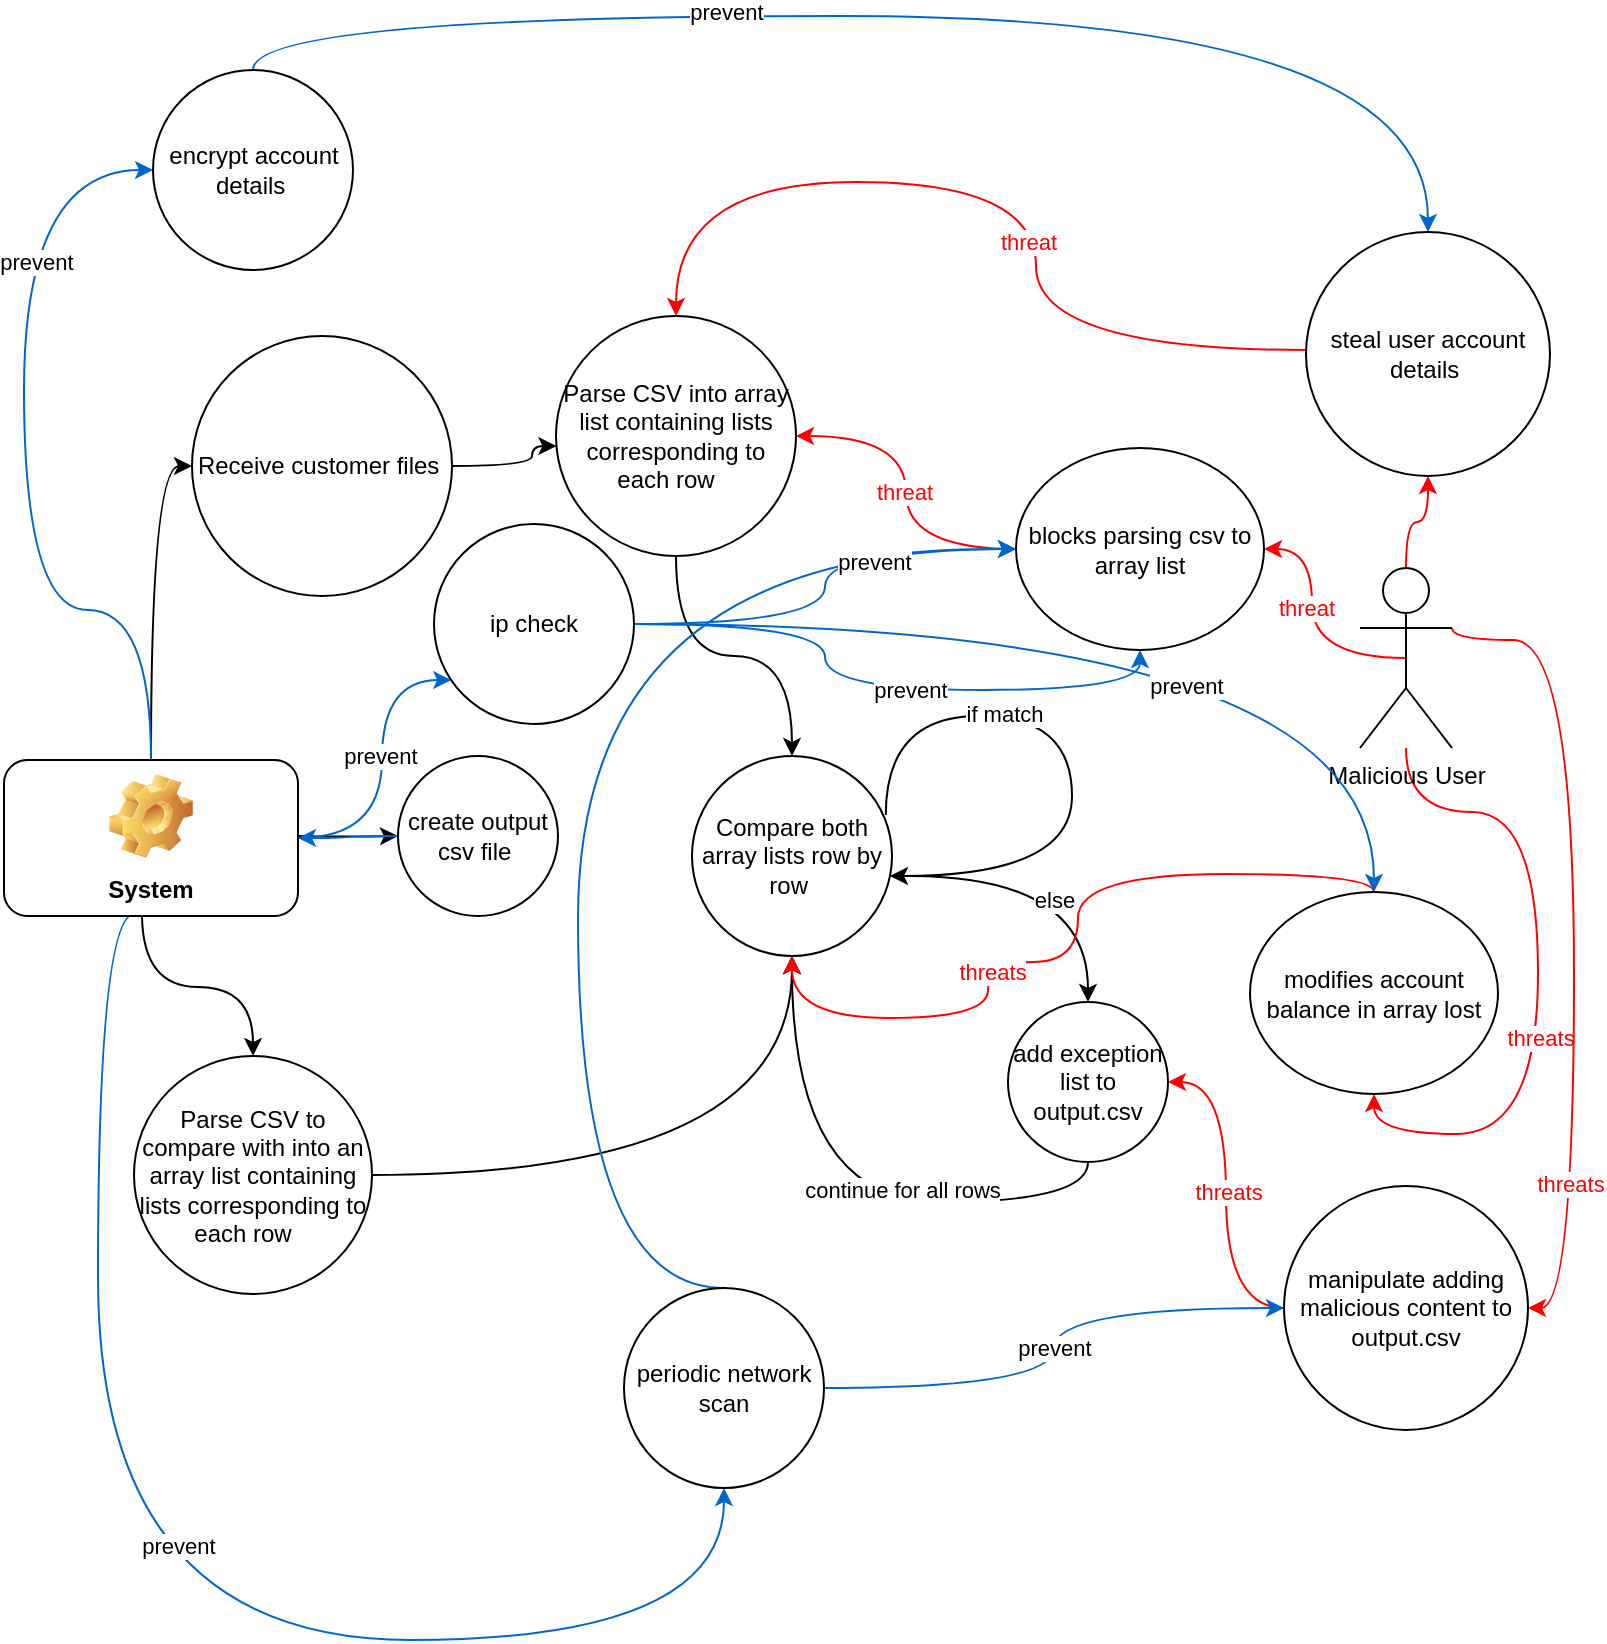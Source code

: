 <mxfile version="20.0.4" type="github">
  <diagram id="ypMhJz91cpn1MqjeLnP9" name="Page-1">
    <mxGraphModel dx="1186" dy="811" grid="0" gridSize="10" guides="1" tooltips="1" connect="1" arrows="1" fold="1" page="1" pageScale="1" pageWidth="827" pageHeight="1169" math="0" shadow="0">
      <root>
        <mxCell id="0" />
        <mxCell id="1" parent="0" />
        <mxCell id="4SS2FwS2F6CoJK4nkJKZ-31" style="edgeStyle=orthogonalEdgeStyle;curved=1;orthogonalLoop=1;jettySize=auto;html=1;strokeColor=default;" edge="1" parent="1" source="4SS2FwS2F6CoJK4nkJKZ-1" target="4SS2FwS2F6CoJK4nkJKZ-9">
          <mxGeometry relative="1" as="geometry">
            <Array as="points">
              <mxPoint x="275" y="453" />
              <mxPoint x="275" y="443" />
            </Array>
          </mxGeometry>
        </mxCell>
        <mxCell id="4SS2FwS2F6CoJK4nkJKZ-1" value="Receive customer files&amp;nbsp;" style="ellipse;whiteSpace=wrap;html=1;aspect=fixed;" vertex="1" parent="1">
          <mxGeometry x="105" y="388" width="130" height="130" as="geometry" />
        </mxCell>
        <mxCell id="4SS2FwS2F6CoJK4nkJKZ-33" style="edgeStyle=orthogonalEdgeStyle;curved=1;orthogonalLoop=1;jettySize=auto;html=1;exitX=0.5;exitY=0.5;exitDx=0;exitDy=0;exitPerimeter=0;strokeColor=#FF0000;" edge="1" parent="1" source="4SS2FwS2F6CoJK4nkJKZ-2" target="4SS2FwS2F6CoJK4nkJKZ-32">
          <mxGeometry relative="1" as="geometry" />
        </mxCell>
        <mxCell id="4SS2FwS2F6CoJK4nkJKZ-35" value="threat" style="edgeLabel;html=1;align=center;verticalAlign=middle;resizable=0;points=[];fontColor=#FF0000;" vertex="1" connectable="0" parent="4SS2FwS2F6CoJK4nkJKZ-33">
          <mxGeometry x="0.158" y="3" relative="1" as="geometry">
            <mxPoint as="offset" />
          </mxGeometry>
        </mxCell>
        <mxCell id="4SS2FwS2F6CoJK4nkJKZ-42" style="edgeStyle=orthogonalEdgeStyle;curved=1;orthogonalLoop=1;jettySize=auto;html=1;entryX=0.5;entryY=1;entryDx=0;entryDy=0;fontColor=#FF0000;strokeColor=#FF0000;" edge="1" parent="1" source="4SS2FwS2F6CoJK4nkJKZ-2" target="4SS2FwS2F6CoJK4nkJKZ-39">
          <mxGeometry relative="1" as="geometry">
            <Array as="points">
              <mxPoint x="712" y="626" />
              <mxPoint x="778" y="626" />
              <mxPoint x="778" y="787" />
              <mxPoint x="696" y="787" />
            </Array>
          </mxGeometry>
        </mxCell>
        <mxCell id="4SS2FwS2F6CoJK4nkJKZ-45" value="threats" style="edgeLabel;html=1;align=center;verticalAlign=middle;resizable=0;points=[];fontColor=#FF0000;" vertex="1" connectable="0" parent="4SS2FwS2F6CoJK4nkJKZ-42">
          <mxGeometry x="0.165" y="1" relative="1" as="geometry">
            <mxPoint as="offset" />
          </mxGeometry>
        </mxCell>
        <mxCell id="4SS2FwS2F6CoJK4nkJKZ-50" style="edgeStyle=orthogonalEdgeStyle;curved=1;orthogonalLoop=1;jettySize=auto;html=1;entryX=1;entryY=0.5;entryDx=0;entryDy=0;fontColor=#FF0000;strokeColor=#FF0000;exitX=1;exitY=0.333;exitDx=0;exitDy=0;exitPerimeter=0;" edge="1" parent="1" source="4SS2FwS2F6CoJK4nkJKZ-2" target="4SS2FwS2F6CoJK4nkJKZ-47">
          <mxGeometry relative="1" as="geometry">
            <Array as="points">
              <mxPoint x="796" y="540" />
              <mxPoint x="796" y="874" />
            </Array>
          </mxGeometry>
        </mxCell>
        <mxCell id="4SS2FwS2F6CoJK4nkJKZ-51" value="threats" style="edgeLabel;html=1;align=center;verticalAlign=middle;resizable=0;points=[];fontColor=#FF0000;" vertex="1" connectable="0" parent="4SS2FwS2F6CoJK4nkJKZ-50">
          <mxGeometry x="0.597" y="-2" relative="1" as="geometry">
            <mxPoint as="offset" />
          </mxGeometry>
        </mxCell>
        <mxCell id="4SS2FwS2F6CoJK4nkJKZ-74" style="edgeStyle=orthogonalEdgeStyle;curved=1;orthogonalLoop=1;jettySize=auto;html=1;fontColor=#000000;strokeColor=#FF0000;" edge="1" parent="1" source="4SS2FwS2F6CoJK4nkJKZ-2" target="4SS2FwS2F6CoJK4nkJKZ-57">
          <mxGeometry relative="1" as="geometry" />
        </mxCell>
        <mxCell id="4SS2FwS2F6CoJK4nkJKZ-2" value="Malicious User" style="shape=umlActor;verticalLabelPosition=bottom;verticalAlign=top;html=1;outlineConnect=0;" vertex="1" parent="1">
          <mxGeometry x="689" y="504" width="46" height="90" as="geometry" />
        </mxCell>
        <mxCell id="4SS2FwS2F6CoJK4nkJKZ-8" style="edgeStyle=orthogonalEdgeStyle;orthogonalLoop=1;jettySize=auto;html=1;entryX=0;entryY=0.5;entryDx=0;entryDy=0;curved=1;exitX=0.5;exitY=0;exitDx=0;exitDy=0;" edge="1" parent="1" source="4SS2FwS2F6CoJK4nkJKZ-7" target="4SS2FwS2F6CoJK4nkJKZ-1">
          <mxGeometry relative="1" as="geometry">
            <mxPoint x="80" y="598" as="sourcePoint" />
          </mxGeometry>
        </mxCell>
        <mxCell id="4SS2FwS2F6CoJK4nkJKZ-12" style="edgeStyle=orthogonalEdgeStyle;orthogonalLoop=1;jettySize=auto;html=1;curved=1;" edge="1" parent="1" target="4SS2FwS2F6CoJK4nkJKZ-11">
          <mxGeometry relative="1" as="geometry">
            <mxPoint x="80" y="678" as="sourcePoint" />
          </mxGeometry>
        </mxCell>
        <mxCell id="4SS2FwS2F6CoJK4nkJKZ-18" style="edgeStyle=orthogonalEdgeStyle;orthogonalLoop=1;jettySize=auto;html=1;exitX=1;exitY=0.5;exitDx=0;exitDy=0;curved=1;" edge="1" parent="1" target="4SS2FwS2F6CoJK4nkJKZ-17">
          <mxGeometry relative="1" as="geometry">
            <mxPoint x="155" y="638" as="sourcePoint" />
          </mxGeometry>
        </mxCell>
        <mxCell id="4SS2FwS2F6CoJK4nkJKZ-59" style="edgeStyle=orthogonalEdgeStyle;curved=1;orthogonalLoop=1;jettySize=auto;html=1;entryX=0;entryY=0.5;entryDx=0;entryDy=0;fontColor=#000000;strokeColor=#0066CC;" edge="1" parent="1" source="4SS2FwS2F6CoJK4nkJKZ-7" target="4SS2FwS2F6CoJK4nkJKZ-52">
          <mxGeometry relative="1" as="geometry">
            <Array as="points">
              <mxPoint x="85" y="525" />
              <mxPoint x="21" y="525" />
              <mxPoint x="21" y="305" />
            </Array>
          </mxGeometry>
        </mxCell>
        <mxCell id="4SS2FwS2F6CoJK4nkJKZ-60" value="prevent" style="edgeLabel;html=1;align=center;verticalAlign=middle;resizable=0;points=[];fontColor=#000000;" vertex="1" connectable="0" parent="4SS2FwS2F6CoJK4nkJKZ-59">
          <mxGeometry x="0.477" y="-6" relative="1" as="geometry">
            <mxPoint as="offset" />
          </mxGeometry>
        </mxCell>
        <mxCell id="4SS2FwS2F6CoJK4nkJKZ-63" style="edgeStyle=orthogonalEdgeStyle;curved=1;orthogonalLoop=1;jettySize=auto;html=1;fontColor=#000000;strokeColor=#0066CC;" edge="1" parent="1" source="4SS2FwS2F6CoJK4nkJKZ-7" target="4SS2FwS2F6CoJK4nkJKZ-54">
          <mxGeometry relative="1" as="geometry">
            <Array as="points">
              <mxPoint x="200" y="639" />
              <mxPoint x="200" y="560" />
            </Array>
          </mxGeometry>
        </mxCell>
        <mxCell id="4SS2FwS2F6CoJK4nkJKZ-66" value="prevent" style="edgeLabel;html=1;align=center;verticalAlign=middle;resizable=0;points=[];fontColor=#000000;" vertex="1" connectable="0" parent="4SS2FwS2F6CoJK4nkJKZ-63">
          <mxGeometry x="-0.266" y="-1" relative="1" as="geometry">
            <mxPoint x="-2" y="-26" as="offset" />
          </mxGeometry>
        </mxCell>
        <mxCell id="4SS2FwS2F6CoJK4nkJKZ-64" style="edgeStyle=orthogonalEdgeStyle;curved=1;orthogonalLoop=1;jettySize=auto;html=1;entryX=0.5;entryY=1;entryDx=0;entryDy=0;fontColor=#000000;strokeColor=#0066CC;exitX=0.444;exitY=0.987;exitDx=0;exitDy=0;exitPerimeter=0;" edge="1" parent="1" source="4SS2FwS2F6CoJK4nkJKZ-7" target="4SS2FwS2F6CoJK4nkJKZ-53">
          <mxGeometry relative="1" as="geometry">
            <mxPoint x="80" y="683" as="sourcePoint" />
            <Array as="points">
              <mxPoint x="58" y="677" />
              <mxPoint x="58" y="1040" />
              <mxPoint x="371" y="1040" />
            </Array>
          </mxGeometry>
        </mxCell>
        <mxCell id="4SS2FwS2F6CoJK4nkJKZ-65" value="prevent" style="edgeLabel;html=1;align=center;verticalAlign=middle;resizable=0;points=[];fontColor=#000000;" vertex="1" connectable="0" parent="4SS2FwS2F6CoJK4nkJKZ-64">
          <mxGeometry x="-0.137" y="24" relative="1" as="geometry">
            <mxPoint x="16" y="2" as="offset" />
          </mxGeometry>
        </mxCell>
        <mxCell id="4SS2FwS2F6CoJK4nkJKZ-7" value="System" style="label;whiteSpace=wrap;html=1;align=center;verticalAlign=bottom;spacingLeft=0;spacingBottom=4;imageAlign=center;imageVerticalAlign=top;image=img/clipart/Gear_128x128.png" vertex="1" parent="1">
          <mxGeometry x="11" y="600" width="147" height="78" as="geometry" />
        </mxCell>
        <mxCell id="4SS2FwS2F6CoJK4nkJKZ-15" style="edgeStyle=orthogonalEdgeStyle;orthogonalLoop=1;jettySize=auto;html=1;curved=1;" edge="1" parent="1" source="4SS2FwS2F6CoJK4nkJKZ-9" target="4SS2FwS2F6CoJK4nkJKZ-14">
          <mxGeometry relative="1" as="geometry" />
        </mxCell>
        <mxCell id="4SS2FwS2F6CoJK4nkJKZ-9" value="Parse CSV into array list containing lists corresponding to each row &amp;nbsp;&amp;nbsp;" style="ellipse;whiteSpace=wrap;html=1;aspect=fixed;" vertex="1" parent="1">
          <mxGeometry x="287" y="378" width="120" height="120" as="geometry" />
        </mxCell>
        <mxCell id="4SS2FwS2F6CoJK4nkJKZ-19" style="edgeStyle=orthogonalEdgeStyle;orthogonalLoop=1;jettySize=auto;html=1;curved=1;" edge="1" parent="1" source="4SS2FwS2F6CoJK4nkJKZ-11" target="4SS2FwS2F6CoJK4nkJKZ-14">
          <mxGeometry relative="1" as="geometry" />
        </mxCell>
        <mxCell id="4SS2FwS2F6CoJK4nkJKZ-11" value="Parse CSV to compare with into an array list&amp;nbsp;containing lists corresponding to each row &amp;nbsp;&amp;nbsp;" style="ellipse;whiteSpace=wrap;html=1;aspect=fixed;" vertex="1" parent="1">
          <mxGeometry x="76" y="748" width="119" height="119" as="geometry" />
        </mxCell>
        <mxCell id="4SS2FwS2F6CoJK4nkJKZ-24" style="edgeStyle=orthogonalEdgeStyle;orthogonalLoop=1;jettySize=auto;html=1;curved=1;" edge="1" parent="1" target="4SS2FwS2F6CoJK4nkJKZ-21">
          <mxGeometry relative="1" as="geometry">
            <mxPoint x="465" y="658" as="sourcePoint" />
          </mxGeometry>
        </mxCell>
        <mxCell id="4SS2FwS2F6CoJK4nkJKZ-27" value="else" style="edgeLabel;html=1;align=center;verticalAlign=middle;resizable=0;points=[];" vertex="1" connectable="0" parent="4SS2FwS2F6CoJK4nkJKZ-24">
          <mxGeometry x="0.028" y="-2" relative="1" as="geometry">
            <mxPoint x="-7" y="9" as="offset" />
          </mxGeometry>
        </mxCell>
        <mxCell id="4SS2FwS2F6CoJK4nkJKZ-25" style="edgeStyle=orthogonalEdgeStyle;orthogonalLoop=1;jettySize=auto;html=1;exitX=0.969;exitY=0.295;exitDx=0;exitDy=0;exitPerimeter=0;curved=1;strokeColor=default;" edge="1" parent="1" source="4SS2FwS2F6CoJK4nkJKZ-14" target="4SS2FwS2F6CoJK4nkJKZ-14">
          <mxGeometry relative="1" as="geometry">
            <mxPoint x="555" y="578" as="targetPoint" />
            <Array as="points">
              <mxPoint x="452" y="578" />
              <mxPoint x="545" y="578" />
              <mxPoint x="545" y="658" />
            </Array>
          </mxGeometry>
        </mxCell>
        <mxCell id="4SS2FwS2F6CoJK4nkJKZ-26" value="if match" style="edgeLabel;html=1;align=center;verticalAlign=middle;resizable=0;points=[];" vertex="1" connectable="0" parent="4SS2FwS2F6CoJK4nkJKZ-25">
          <mxGeometry x="-0.311" y="1" relative="1" as="geometry">
            <mxPoint as="offset" />
          </mxGeometry>
        </mxCell>
        <mxCell id="4SS2FwS2F6CoJK4nkJKZ-14" value="Compare both array lists row by row&amp;nbsp;" style="ellipse;whiteSpace=wrap;html=1;aspect=fixed;" vertex="1" parent="1">
          <mxGeometry x="355" y="598" width="100" height="100" as="geometry" />
        </mxCell>
        <mxCell id="4SS2FwS2F6CoJK4nkJKZ-68" value="" style="edgeStyle=orthogonalEdgeStyle;curved=1;orthogonalLoop=1;jettySize=auto;html=1;fontColor=#000000;strokeColor=#0066CC;" edge="1" parent="1" source="4SS2FwS2F6CoJK4nkJKZ-17" target="4SS2FwS2F6CoJK4nkJKZ-7">
          <mxGeometry relative="1" as="geometry" />
        </mxCell>
        <mxCell id="4SS2FwS2F6CoJK4nkJKZ-17" value="create output csv file&amp;nbsp;" style="ellipse;whiteSpace=wrap;html=1;aspect=fixed;" vertex="1" parent="1">
          <mxGeometry x="208" y="598" width="80" height="80" as="geometry" />
        </mxCell>
        <mxCell id="4SS2FwS2F6CoJK4nkJKZ-29" style="edgeStyle=orthogonalEdgeStyle;curved=1;orthogonalLoop=1;jettySize=auto;html=1;strokeColor=default;exitX=0.5;exitY=1;exitDx=0;exitDy=0;" edge="1" parent="1" source="4SS2FwS2F6CoJK4nkJKZ-21" target="4SS2FwS2F6CoJK4nkJKZ-14">
          <mxGeometry relative="1" as="geometry" />
        </mxCell>
        <mxCell id="4SS2FwS2F6CoJK4nkJKZ-30" value="continue for all rows" style="edgeLabel;html=1;align=center;verticalAlign=middle;resizable=0;points=[];" vertex="1" connectable="0" parent="4SS2FwS2F6CoJK4nkJKZ-29">
          <mxGeometry x="-0.225" y="-6" relative="1" as="geometry">
            <mxPoint as="offset" />
          </mxGeometry>
        </mxCell>
        <mxCell id="4SS2FwS2F6CoJK4nkJKZ-21" value="add exception list to output.csv" style="ellipse;whiteSpace=wrap;html=1;aspect=fixed;" vertex="1" parent="1">
          <mxGeometry x="513" y="721" width="80" height="80" as="geometry" />
        </mxCell>
        <mxCell id="4SS2FwS2F6CoJK4nkJKZ-34" style="edgeStyle=orthogonalEdgeStyle;curved=1;orthogonalLoop=1;jettySize=auto;html=1;strokeColor=#FF0000;" edge="1" parent="1" source="4SS2FwS2F6CoJK4nkJKZ-32" target="4SS2FwS2F6CoJK4nkJKZ-9">
          <mxGeometry relative="1" as="geometry" />
        </mxCell>
        <mxCell id="4SS2FwS2F6CoJK4nkJKZ-38" value="threat" style="edgeLabel;html=1;align=center;verticalAlign=middle;resizable=0;points=[];fontColor=#FF0000;" vertex="1" connectable="0" parent="4SS2FwS2F6CoJK4nkJKZ-34">
          <mxGeometry y="1" relative="1" as="geometry">
            <mxPoint as="offset" />
          </mxGeometry>
        </mxCell>
        <mxCell id="4SS2FwS2F6CoJK4nkJKZ-32" value="blocks parsing csv to array list" style="ellipse;whiteSpace=wrap;html=1;" vertex="1" parent="1">
          <mxGeometry x="517" y="444" width="124" height="101" as="geometry" />
        </mxCell>
        <mxCell id="4SS2FwS2F6CoJK4nkJKZ-43" style="edgeStyle=orthogonalEdgeStyle;curved=1;orthogonalLoop=1;jettySize=auto;html=1;fontColor=#FF0000;strokeColor=#FF0000;" edge="1" parent="1" source="4SS2FwS2F6CoJK4nkJKZ-39">
          <mxGeometry relative="1" as="geometry">
            <mxPoint x="405" y="698" as="targetPoint" />
            <Array as="points">
              <mxPoint x="696" y="657" />
              <mxPoint x="548" y="657" />
              <mxPoint x="548" y="701" />
              <mxPoint x="503" y="701" />
              <mxPoint x="503" y="729" />
              <mxPoint x="405" y="729" />
            </Array>
          </mxGeometry>
        </mxCell>
        <mxCell id="4SS2FwS2F6CoJK4nkJKZ-44" value="threats" style="edgeLabel;html=1;align=center;verticalAlign=middle;resizable=0;points=[];fontColor=#FF0000;" vertex="1" connectable="0" parent="4SS2FwS2F6CoJK4nkJKZ-43">
          <mxGeometry x="0.192" relative="1" as="geometry">
            <mxPoint x="-4" y="5" as="offset" />
          </mxGeometry>
        </mxCell>
        <mxCell id="4SS2FwS2F6CoJK4nkJKZ-39" value="modifies account balance in array lost" style="ellipse;whiteSpace=wrap;html=1;" vertex="1" parent="1">
          <mxGeometry x="634" y="666" width="124" height="101" as="geometry" />
        </mxCell>
        <mxCell id="4SS2FwS2F6CoJK4nkJKZ-48" style="edgeStyle=orthogonalEdgeStyle;curved=1;orthogonalLoop=1;jettySize=auto;html=1;entryX=1;entryY=0.5;entryDx=0;entryDy=0;fontColor=#000000;strokeColor=#FF0000;" edge="1" parent="1" source="4SS2FwS2F6CoJK4nkJKZ-47" target="4SS2FwS2F6CoJK4nkJKZ-21">
          <mxGeometry relative="1" as="geometry" />
        </mxCell>
        <mxCell id="4SS2FwS2F6CoJK4nkJKZ-49" value="&lt;font color=&quot;#ff0000&quot;&gt;threats&lt;/font&gt;" style="edgeLabel;html=1;align=center;verticalAlign=middle;resizable=0;points=[];fontColor=#000000;" vertex="1" connectable="0" parent="4SS2FwS2F6CoJK4nkJKZ-48">
          <mxGeometry x="0.021" y="-1" relative="1" as="geometry">
            <mxPoint as="offset" />
          </mxGeometry>
        </mxCell>
        <mxCell id="4SS2FwS2F6CoJK4nkJKZ-47" value="&lt;font color=&quot;#000000&quot;&gt;manipulate adding malicious content to output.csv&lt;/font&gt;" style="ellipse;whiteSpace=wrap;html=1;aspect=fixed;fontColor=#FF0000;" vertex="1" parent="1">
          <mxGeometry x="651" y="813" width="122" height="122" as="geometry" />
        </mxCell>
        <mxCell id="4SS2FwS2F6CoJK4nkJKZ-61" style="edgeStyle=orthogonalEdgeStyle;curved=1;orthogonalLoop=1;jettySize=auto;html=1;entryX=0.5;entryY=0;entryDx=0;entryDy=0;fontColor=#000000;strokeColor=#0066CC;" edge="1" parent="1" source="4SS2FwS2F6CoJK4nkJKZ-52" target="4SS2FwS2F6CoJK4nkJKZ-57">
          <mxGeometry relative="1" as="geometry">
            <Array as="points">
              <mxPoint x="136" y="228" />
              <mxPoint x="723" y="228" />
            </Array>
          </mxGeometry>
        </mxCell>
        <mxCell id="4SS2FwS2F6CoJK4nkJKZ-62" value="prevent" style="edgeLabel;html=1;align=center;verticalAlign=middle;resizable=0;points=[];fontColor=#000000;" vertex="1" connectable="0" parent="4SS2FwS2F6CoJK4nkJKZ-61">
          <mxGeometry x="-0.276" y="-5" relative="1" as="geometry">
            <mxPoint x="2" y="-7" as="offset" />
          </mxGeometry>
        </mxCell>
        <mxCell id="4SS2FwS2F6CoJK4nkJKZ-52" value="&lt;font color=&quot;#000000&quot;&gt;encrypt account details&amp;nbsp;&lt;/font&gt;" style="ellipse;whiteSpace=wrap;html=1;aspect=fixed;fontColor=#FF0000;" vertex="1" parent="1">
          <mxGeometry x="85.5" y="255" width="100" height="100" as="geometry" />
        </mxCell>
        <mxCell id="4SS2FwS2F6CoJK4nkJKZ-71" value="prevent" style="edgeStyle=orthogonalEdgeStyle;curved=1;orthogonalLoop=1;jettySize=auto;html=1;entryX=0;entryY=0.5;entryDx=0;entryDy=0;fontColor=#000000;strokeColor=#0066CC;" edge="1" parent="1" source="4SS2FwS2F6CoJK4nkJKZ-53" target="4SS2FwS2F6CoJK4nkJKZ-47">
          <mxGeometry relative="1" as="geometry" />
        </mxCell>
        <mxCell id="4SS2FwS2F6CoJK4nkJKZ-78" style="edgeStyle=orthogonalEdgeStyle;curved=1;orthogonalLoop=1;jettySize=auto;html=1;entryX=0;entryY=0.5;entryDx=0;entryDy=0;fontColor=#000000;strokeColor=#0066CC;exitX=0.5;exitY=0;exitDx=0;exitDy=0;" edge="1" parent="1" source="4SS2FwS2F6CoJK4nkJKZ-53" target="4SS2FwS2F6CoJK4nkJKZ-32">
          <mxGeometry relative="1" as="geometry">
            <Array as="points">
              <mxPoint x="298" y="864" />
              <mxPoint x="298" y="494" />
            </Array>
          </mxGeometry>
        </mxCell>
        <mxCell id="4SS2FwS2F6CoJK4nkJKZ-53" value="&lt;font color=&quot;#000000&quot;&gt;periodic network scan&lt;/font&gt;" style="ellipse;whiteSpace=wrap;html=1;aspect=fixed;fontColor=#FF0000;" vertex="1" parent="1">
          <mxGeometry x="321" y="864" width="100" height="100" as="geometry" />
        </mxCell>
        <mxCell id="4SS2FwS2F6CoJK4nkJKZ-69" style="edgeStyle=orthogonalEdgeStyle;curved=1;orthogonalLoop=1;jettySize=auto;html=1;fontColor=#000000;strokeColor=#0066CC;" edge="1" parent="1" source="4SS2FwS2F6CoJK4nkJKZ-54" target="4SS2FwS2F6CoJK4nkJKZ-32">
          <mxGeometry relative="1" as="geometry">
            <mxPoint x="452" y="532" as="targetPoint" />
          </mxGeometry>
        </mxCell>
        <mxCell id="4SS2FwS2F6CoJK4nkJKZ-72" value="prevent" style="edgeLabel;html=1;align=center;verticalAlign=middle;resizable=0;points=[];fontColor=#000000;" vertex="1" connectable="0" parent="4SS2FwS2F6CoJK4nkJKZ-69">
          <mxGeometry x="0.373" y="-6" relative="1" as="geometry">
            <mxPoint as="offset" />
          </mxGeometry>
        </mxCell>
        <mxCell id="4SS2FwS2F6CoJK4nkJKZ-70" style="edgeStyle=orthogonalEdgeStyle;curved=1;orthogonalLoop=1;jettySize=auto;html=1;fontColor=#000000;strokeColor=#0066CC;" edge="1" parent="1" source="4SS2FwS2F6CoJK4nkJKZ-54" target="4SS2FwS2F6CoJK4nkJKZ-39">
          <mxGeometry relative="1" as="geometry">
            <Array as="points">
              <mxPoint x="696" y="532" />
            </Array>
          </mxGeometry>
        </mxCell>
        <mxCell id="4SS2FwS2F6CoJK4nkJKZ-73" value="prevent" style="edgeLabel;html=1;align=center;verticalAlign=middle;resizable=0;points=[];fontColor=#000000;" vertex="1" connectable="0" parent="4SS2FwS2F6CoJK4nkJKZ-70">
          <mxGeometry x="0.098" y="-31" relative="1" as="geometry">
            <mxPoint x="-1" as="offset" />
          </mxGeometry>
        </mxCell>
        <mxCell id="4SS2FwS2F6CoJK4nkJKZ-76" style="edgeStyle=orthogonalEdgeStyle;curved=1;orthogonalLoop=1;jettySize=auto;html=1;entryX=0.5;entryY=1;entryDx=0;entryDy=0;fontColor=#FF0000;strokeColor=#0066CC;" edge="1" parent="1" source="4SS2FwS2F6CoJK4nkJKZ-54" target="4SS2FwS2F6CoJK4nkJKZ-32">
          <mxGeometry relative="1" as="geometry" />
        </mxCell>
        <mxCell id="4SS2FwS2F6CoJK4nkJKZ-77" value="&lt;font color=&quot;#000000&quot;&gt;prevent&lt;/font&gt;" style="edgeLabel;html=1;align=center;verticalAlign=middle;resizable=0;points=[];fontColor=#FF0000;" vertex="1" connectable="0" parent="4SS2FwS2F6CoJK4nkJKZ-76">
          <mxGeometry x="0.117" relative="1" as="geometry">
            <mxPoint as="offset" />
          </mxGeometry>
        </mxCell>
        <mxCell id="4SS2FwS2F6CoJK4nkJKZ-54" value="&lt;font color=&quot;#000000&quot;&gt;ip check&lt;/font&gt;" style="ellipse;whiteSpace=wrap;html=1;aspect=fixed;fontColor=#FF0000;" vertex="1" parent="1">
          <mxGeometry x="226" y="482" width="100" height="100" as="geometry" />
        </mxCell>
        <mxCell id="4SS2FwS2F6CoJK4nkJKZ-58" style="edgeStyle=orthogonalEdgeStyle;curved=1;orthogonalLoop=1;jettySize=auto;html=1;entryX=0.5;entryY=0;entryDx=0;entryDy=0;fontColor=#000000;strokeColor=#FF0000;" edge="1" parent="1" source="4SS2FwS2F6CoJK4nkJKZ-57" target="4SS2FwS2F6CoJK4nkJKZ-9">
          <mxGeometry relative="1" as="geometry">
            <Array as="points">
              <mxPoint x="527" y="395" />
              <mxPoint x="527" y="311" />
              <mxPoint x="347" y="311" />
            </Array>
          </mxGeometry>
        </mxCell>
        <mxCell id="4SS2FwS2F6CoJK4nkJKZ-75" value="&lt;font color=&quot;#ff0000&quot;&gt;threat&lt;/font&gt;" style="edgeLabel;html=1;align=center;verticalAlign=middle;resizable=0;points=[];fontColor=#000000;" vertex="1" connectable="0" parent="4SS2FwS2F6CoJK4nkJKZ-58">
          <mxGeometry x="-0.186" y="4" relative="1" as="geometry">
            <mxPoint as="offset" />
          </mxGeometry>
        </mxCell>
        <mxCell id="4SS2FwS2F6CoJK4nkJKZ-57" value="&lt;font color=&quot;#000000&quot;&gt;steal user account details&amp;nbsp;&lt;/font&gt;" style="ellipse;whiteSpace=wrap;html=1;aspect=fixed;fontColor=#FF0000;" vertex="1" parent="1">
          <mxGeometry x="662" y="336" width="122" height="122" as="geometry" />
        </mxCell>
      </root>
    </mxGraphModel>
  </diagram>
</mxfile>
